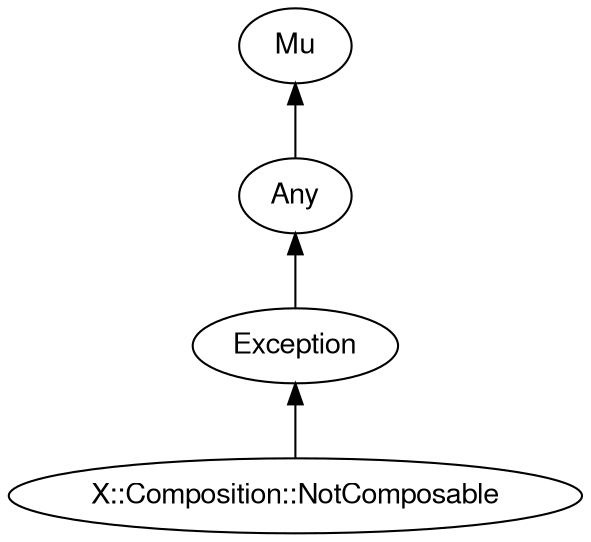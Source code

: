 digraph "perl6-type-graph" {
    rankdir=BT;
    splines=polyline;
    overlap=false; 
    // Types
    "X::Composition::NotComposable" [color="#000000", fontcolor="#000000", href="/type/X::Composition::NotComposable", fontname="FreeSans"];
    "Mu" [color="#000000", fontcolor="#000000", href="/type/Mu", fontname="FreeSans"];
    "Any" [color="#000000", fontcolor="#000000", href="/type/Any", fontname="FreeSans"];
    "Exception" [color="#000000", fontcolor="#000000", href="/type/Exception", fontname="FreeSans"];

    // Superclasses
    "X::Composition::NotComposable" -> "Exception" [color="#000000"];
    "Any" -> "Mu" [color="#000000"];
    "Exception" -> "Any" [color="#000000"];

    // Roles
}
